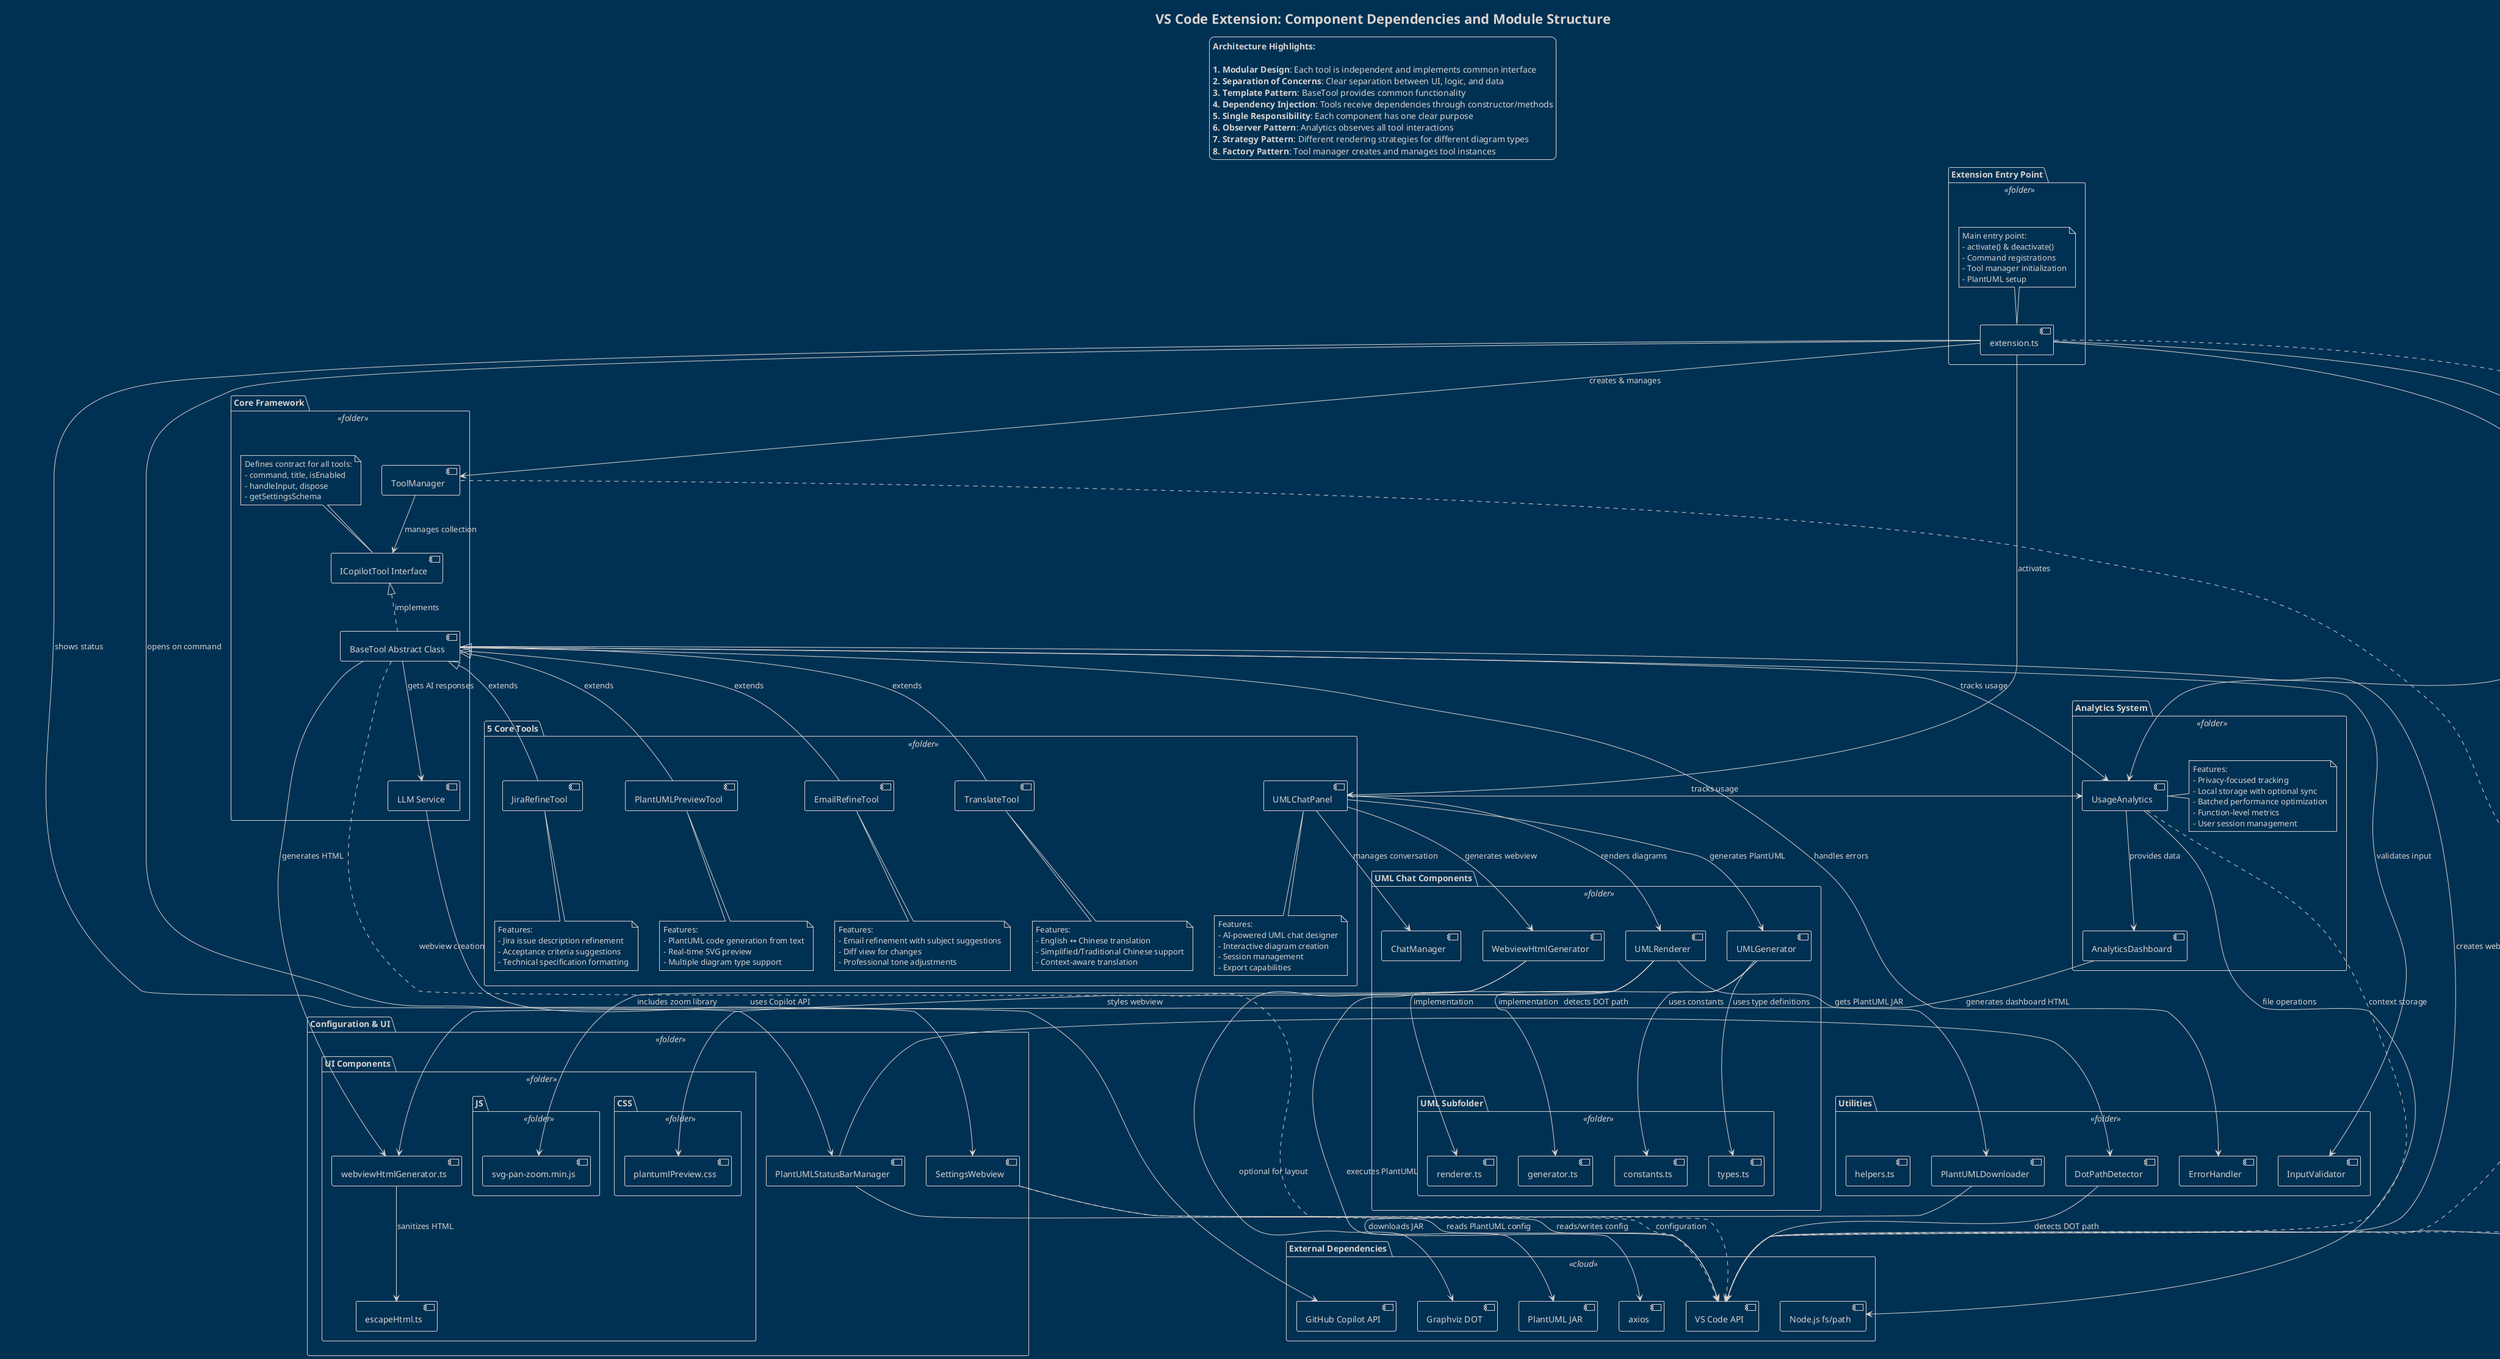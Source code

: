 @startuml
!theme blueprint
title VS Code Extension: Component Dependencies and Module Structure

package "Extension Entry Point" <<folder>> {
    [extension.ts] as ExtMain
    note top of ExtMain
        Main entry point:
        - activate() & deactivate()
        - Command registrations
        - Tool manager initialization
        - PlantUML setup
    end note
}

package "Core Framework" <<folder>> {
    [ICopilotTool Interface] as ITool
    [ToolManager] as TManager
    [BaseTool Abstract Class] as BTools
    [LLM Service] as LLMs
    
    note top of ITool
        Defines contract for all tools:
        - command, title, isEnabled
        - handleInput, dispose
        - getSettingsSchema
    end note
}

package "5 Core Tools" <<folder>> {
    [EmailRefineTool] as EmailTool
    [TranslateTool] as TransTool
    [JiraRefineTool] as JiraTool
    [PlantUMLPreviewTool] as UMLTool
    [UMLChatPanel] as ChatTool
    
    note bottom of EmailTool
        Features:
        - Email refinement with subject suggestions
        - Diff view for changes
        - Professional tone adjustments
    end note
    
    note bottom of TransTool
        Features:
        - English ↔ Chinese translation
        - Simplified/Traditional Chinese support
        - Context-aware translation
    end note
    
    note bottom of JiraTool
        Features:
        - Jira issue description refinement
        - Acceptance criteria suggestions
        - Technical specification formatting
    end note
    
    note bottom of UMLTool
        Features:
        - PlantUML code generation from text
        - Real-time SVG preview
        - Multiple diagram type support
    end note
    
    note bottom of ChatTool
        Features:
        - AI-powered UML chat designer
        - Interactive diagram creation
        - Session management
        - Export capabilities
    end note
}

package "UML Chat Components" <<folder>> {
    [UMLGenerator] as UMLGen
    [ChatManager] as ChatMgr
    [UMLRenderer] as UMLRend
    [WebviewHtmlGenerator] as WebHTML
    
    package "UML Subfolder" <<folder>> {
        [constants.ts] as UMLConst
        [types.ts] as UMLTypes
        [generator.ts] as UMLGenFile
        [renderer.ts] as UMLRendFile
    }
}

package "Analytics System" <<folder>> {
    [UsageAnalytics] as Analytics
    [AnalyticsDashboard] as Dashboard
    
    note right of Analytics
        Features:
        - Privacy-focused tracking
        - Local storage with optional sync
        - Batched performance optimization
        - Function-level metrics
        - User session management
    end note
}

package "Configuration & UI" <<folder>> {
    [SettingsWebview] as Settings
    [PlantUMLStatusBarManager] as StatusBar
    
    package "UI Components" <<folder>> {
        [webviewHtmlGenerator.ts] as WebGen
        [escapeHtml.ts] as Escape
        
        package "CSS" <<folder>> {
            [plantumlPreview.css] as PreviewCSS
        }
        
        package "JS" <<folder>> {
            [svg-pan-zoom.min.js] as SvgJS
        }
    }
}

package "Utilities" <<folder>> {
    [PlantUMLDownloader] as Downloader
    [DotPathDetector] as DotDetect
    [InputValidator] as Validator
    [ErrorHandler] as ErrorH
    [helpers.ts] as Helpers
}

package "External Dependencies" <<cloud>> {
    [VS Code API] as VSCode
    [GitHub Copilot API] as Copilot
    [PlantUML JAR] as PlantJAR
    [Graphviz DOT] as GraphvizDOT
    [Node.js fs/path] as NodeJS
    [axios] as HTTP
}

' Main dependencies
ExtMain --> TManager : creates & manages
ExtMain --> Analytics : initializes
ExtMain --> ChatTool : activates
ExtMain --> StatusBar : shows status
ExtMain --> Settings : opens on command

' Tool Manager relationships
TManager --> ITool : manages collection
ITool <|.. BTools : implements
BTools <|-- EmailTool : extends
BTools <|-- TransTool : extends
BTools <|-- JiraTool : extends
BTools <|-- UMLTool : extends

' Base Tool dependencies
BTools --> LLMs : gets AI responses
BTools --> Analytics : tracks usage
BTools --> WebGen : generates HTML
BTools --> Validator : validates input
BTools --> ErrorH : handles errors

' UML Chat Panel dependencies
ChatTool --> UMLGen : generates PlantUML
ChatTool --> ChatMgr : manages conversation
ChatTool --> UMLRend : renders diagrams
ChatTool --> WebHTML : generates webview
ChatTool --> Analytics : tracks usage

' UML component internal dependencies
UMLGen --> UMLConst : uses constants
UMLGen --> UMLTypes : uses type definitions
UMLRend --> UMLRendFile : implementation
UMLGen --> UMLGenFile : implementation

' Analytics dependencies
Analytics --> Dashboard : provides data
Dashboard --> WebGen : generates dashboard HTML

' Utility dependencies
UMLRend --> Downloader : gets PlantUML JAR
StatusBar --> DotDetect : detects DOT path
WebGen --> Escape : sanitizes HTML
WebHTML --> SvgJS : includes zoom library
WebHTML --> PreviewCSS : styles webview

' External API dependencies
LLMs --> Copilot : uses Copilot API
UMLRend --> PlantJAR : executes PlantUML
UMLRend --> GraphvizDOT : optional for layout
Downloader --> HTTP : downloads JAR
ExtMain --> VSCode : uses VS Code APIs
BTools --> VSCode : creates webviews
Analytics --> NodeJS : file operations

' Cross-cutting concerns
ExtMain ..> VSCode : extension lifecycle
TManager ..> VSCode : command registration
BTools ..> VSCode : webview creation
Analytics ..> VSCode : context storage
Settings ..> VSCode : configuration

' Configuration flow
Settings --> VSCode : reads/writes config
StatusBar --> VSCode : reads PlantUML config
DotDetect --> VSCode : detects DOT path

legend top
    **Architecture Highlights:**
    
    **1. Modular Design**: Each tool is independent and implements common interface
    **2. Separation of Concerns**: Clear separation between UI, logic, and data
    **3. Template Pattern**: BaseTool provides common functionality
    **4. Dependency Injection**: Tools receive dependencies through constructor/methods
    **5. Single Responsibility**: Each component has one clear purpose
    **6. Observer Pattern**: Analytics observes all tool interactions
    **7. Strategy Pattern**: Different rendering strategies for different diagram types
    **8. Factory Pattern**: Tool manager creates and manages tool instances
end legend

@enduml
